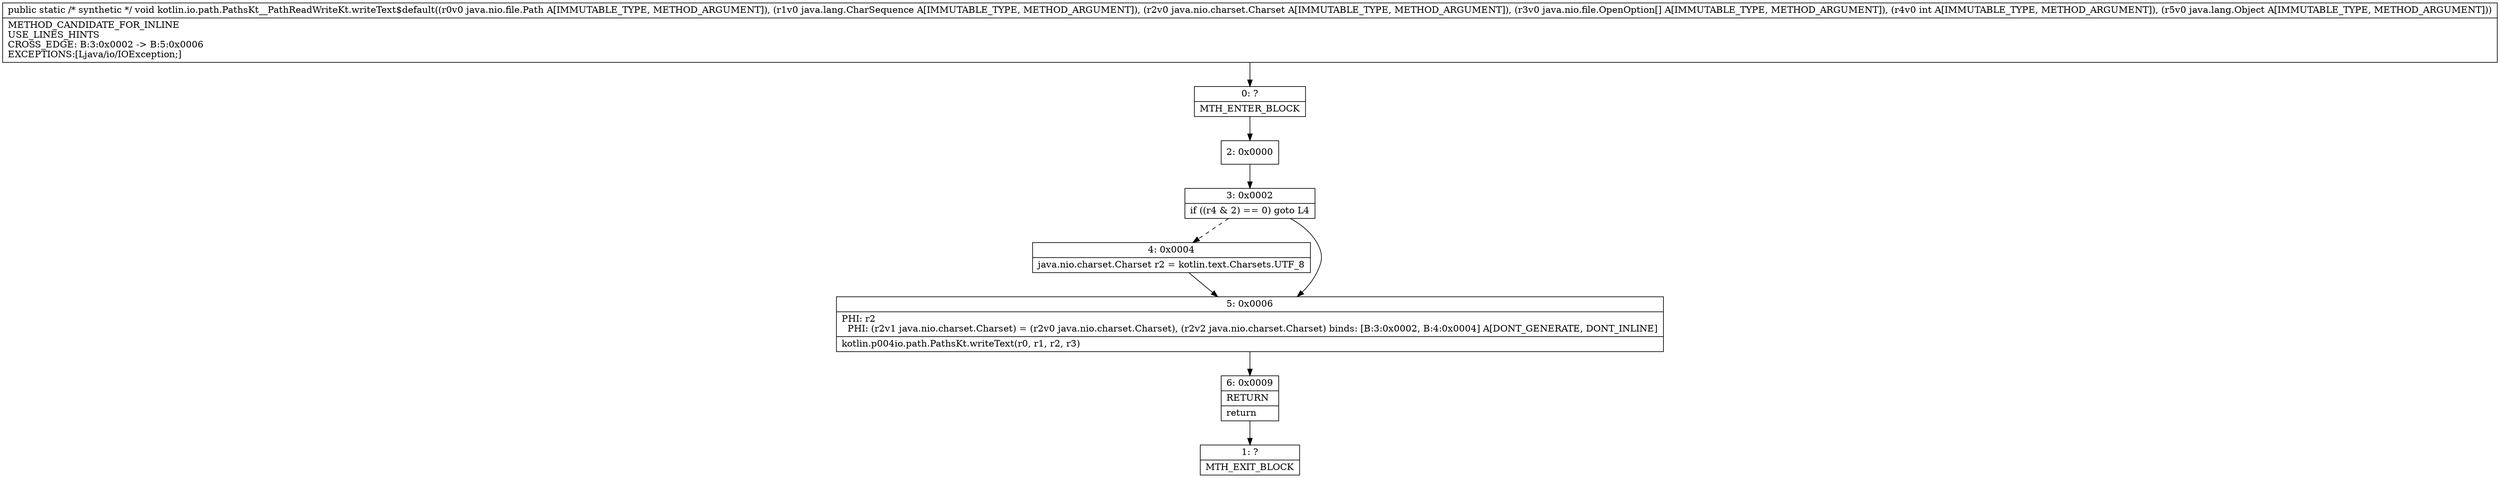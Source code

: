 digraph "CFG forkotlin.io.path.PathsKt__PathReadWriteKt.writeText$default(Ljava\/nio\/file\/Path;Ljava\/lang\/CharSequence;Ljava\/nio\/charset\/Charset;[Ljava\/nio\/file\/OpenOption;ILjava\/lang\/Object;)V" {
Node_0 [shape=record,label="{0\:\ ?|MTH_ENTER_BLOCK\l}"];
Node_2 [shape=record,label="{2\:\ 0x0000}"];
Node_3 [shape=record,label="{3\:\ 0x0002|if ((r4 & 2) == 0) goto L4\l}"];
Node_4 [shape=record,label="{4\:\ 0x0004|java.nio.charset.Charset r2 = kotlin.text.Charsets.UTF_8\l}"];
Node_5 [shape=record,label="{5\:\ 0x0006|PHI: r2 \l  PHI: (r2v1 java.nio.charset.Charset) = (r2v0 java.nio.charset.Charset), (r2v2 java.nio.charset.Charset) binds: [B:3:0x0002, B:4:0x0004] A[DONT_GENERATE, DONT_INLINE]\l|kotlin.p004io.path.PathsKt.writeText(r0, r1, r2, r3)\l}"];
Node_6 [shape=record,label="{6\:\ 0x0009|RETURN\l|return\l}"];
Node_1 [shape=record,label="{1\:\ ?|MTH_EXIT_BLOCK\l}"];
MethodNode[shape=record,label="{public static \/* synthetic *\/ void kotlin.io.path.PathsKt__PathReadWriteKt.writeText$default((r0v0 java.nio.file.Path A[IMMUTABLE_TYPE, METHOD_ARGUMENT]), (r1v0 java.lang.CharSequence A[IMMUTABLE_TYPE, METHOD_ARGUMENT]), (r2v0 java.nio.charset.Charset A[IMMUTABLE_TYPE, METHOD_ARGUMENT]), (r3v0 java.nio.file.OpenOption[] A[IMMUTABLE_TYPE, METHOD_ARGUMENT]), (r4v0 int A[IMMUTABLE_TYPE, METHOD_ARGUMENT]), (r5v0 java.lang.Object A[IMMUTABLE_TYPE, METHOD_ARGUMENT]))  | METHOD_CANDIDATE_FOR_INLINE\lUSE_LINES_HINTS\lCROSS_EDGE: B:3:0x0002 \-\> B:5:0x0006\lEXCEPTIONS:[Ljava\/io\/IOException;]\l}"];
MethodNode -> Node_0;Node_0 -> Node_2;
Node_2 -> Node_3;
Node_3 -> Node_4[style=dashed];
Node_3 -> Node_5;
Node_4 -> Node_5;
Node_5 -> Node_6;
Node_6 -> Node_1;
}

